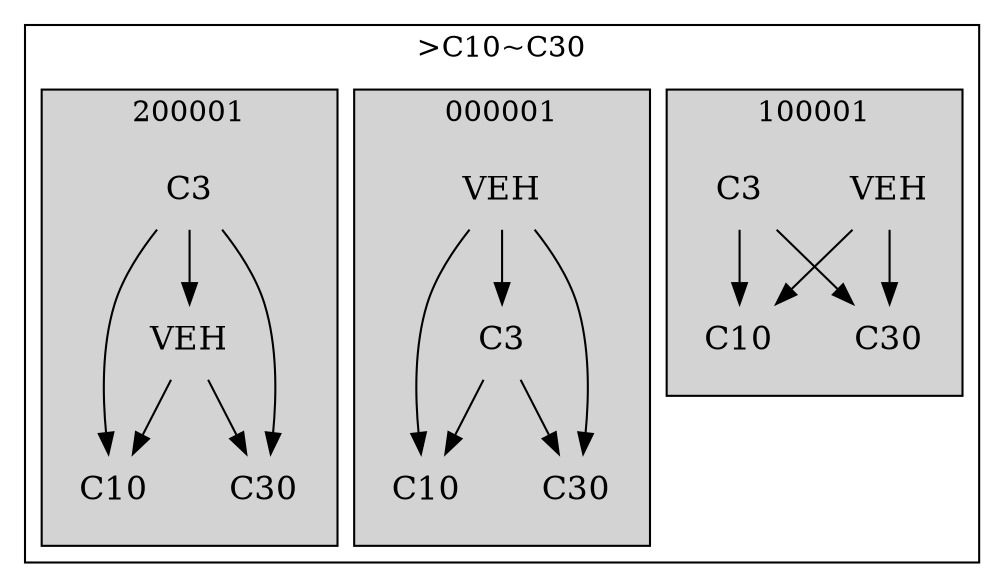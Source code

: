 strict digraph FirstlevelCluster {
	labelloc = "t";
	compound = false;
	subgraph cluster_0 {
	label= ">C10~C30";
		subgraph	cluster_2 {
		label = "100001";
			style = filled;
			node	[label = VEH, shape = plaintext, fontsize = 16] VEH2;
			node	[label = C3, shape = plaintext, fontsize = 16] C32;
			node	[label = C10, shape = plaintext, fontsize = 16] C102;
			node	[label = C30, shape = plaintext, fontsize = 16] C302;
			VEH2->C102;VEH2->C302;C32->C102;C32->C302;			}
		subgraph	cluster_3 {
		label = "000001";
			style = filled;
			node	[label = VEH, shape = plaintext, fontsize = 16] VEH3;
			node	[label = C3, shape = plaintext, fontsize = 16] C33;
			node	[label = C10, shape = plaintext, fontsize = 16] C103;
			node	[label = C30, shape = plaintext, fontsize = 16] C303;
			VEH3->C33;VEH3->C103;VEH3->C303;C33->C103;C33->C303;			}
		subgraph	cluster_4 {
		label = "200001";
			style = filled;
			node	[label = VEH, shape = plaintext, fontsize = 16] VEH4;
			node	[label = C3, shape = plaintext, fontsize = 16] C34;
			node	[label = C10, shape = plaintext, fontsize = 16] C104;
			node	[label = C30, shape = plaintext, fontsize = 16] C304;
			VEH4->C104;VEH4->C304;C34->VEH4;C34->C104;C34->C304;			}
}}
